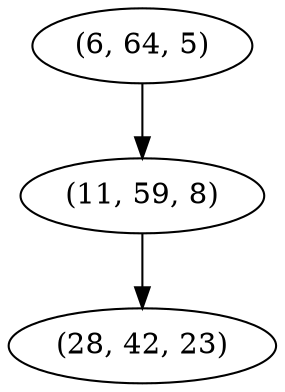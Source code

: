 digraph tree {
    "(6, 64, 5)";
    "(11, 59, 8)";
    "(28, 42, 23)";
    "(6, 64, 5)" -> "(11, 59, 8)";
    "(11, 59, 8)" -> "(28, 42, 23)";
}
